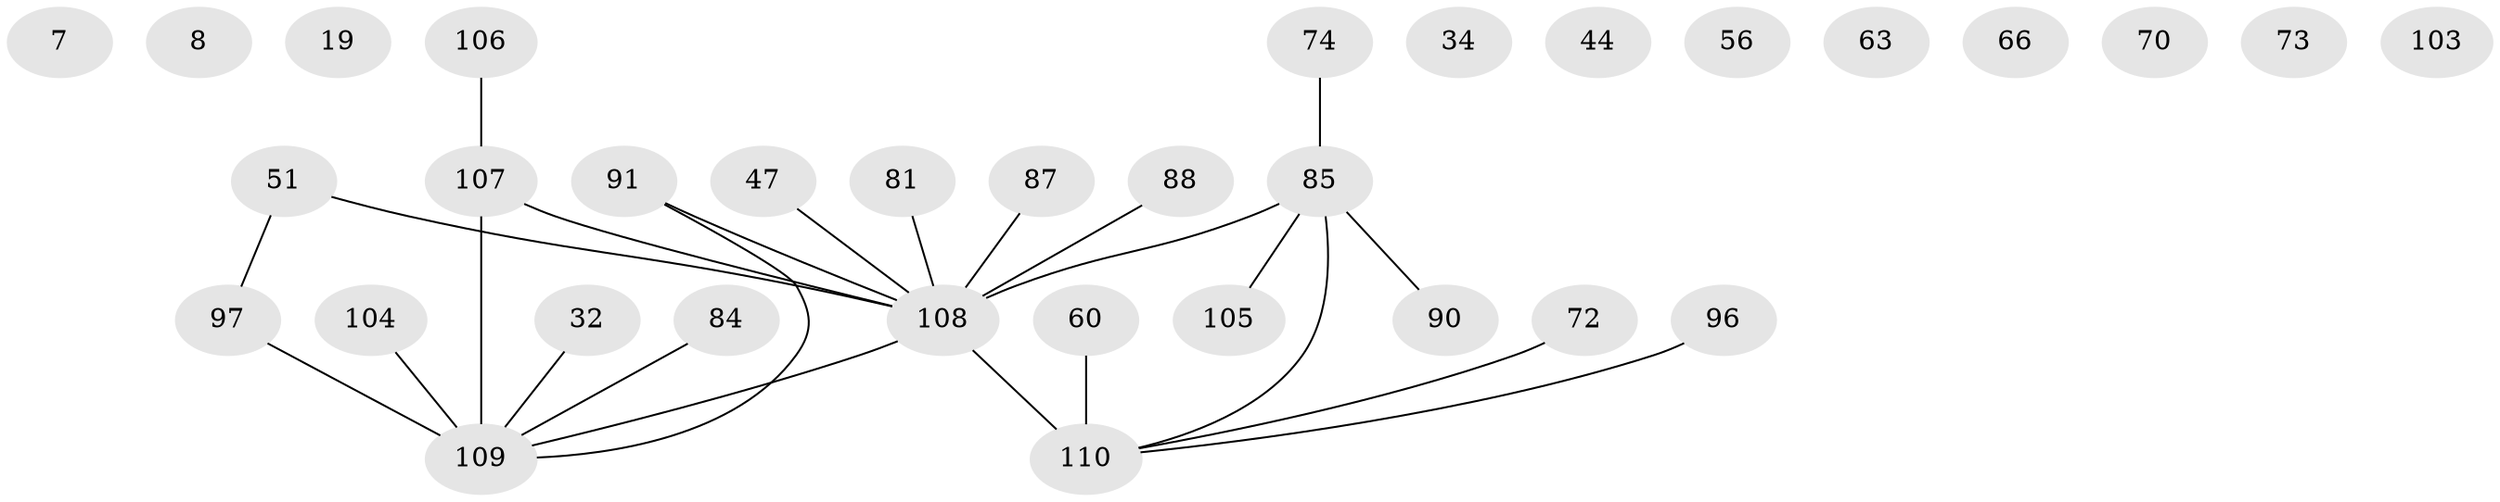 // original degree distribution, {4: 0.1, 1: 0.2727272727272727, 2: 0.2727272727272727, 3: 0.22727272727272727, 0: 0.09090909090909091, 5: 0.02727272727272727, 6: 0.00909090909090909}
// Generated by graph-tools (version 1.1) at 2025/42/03/04/25 21:42:47]
// undirected, 33 vertices, 25 edges
graph export_dot {
graph [start="1"]
  node [color=gray90,style=filled];
  7;
  8;
  19;
  32 [super="+20"];
  34;
  44;
  47;
  51 [super="+41"];
  56;
  60;
  63;
  66;
  70;
  72 [super="+17"];
  73;
  74;
  81;
  84;
  85 [super="+49+61"];
  87;
  88 [super="+29"];
  90;
  91 [super="+16+86"];
  96;
  97 [super="+13+53+77"];
  103 [super="+99"];
  104;
  105 [super="+14+54+76"];
  106;
  107 [super="+62+89"];
  108 [super="+69+94+79+100"];
  109 [super="+102"];
  110 [super="+22+95+55"];
  32 -- 109;
  47 -- 108;
  51 -- 97 [weight=2];
  51 -- 108 [weight=2];
  60 -- 110;
  72 -- 110;
  74 -- 85;
  81 -- 108;
  84 -- 109;
  85 -- 108 [weight=4];
  85 -- 90;
  85 -- 105 [weight=2];
  85 -- 110;
  87 -- 108;
  88 -- 108;
  91 -- 108 [weight=2];
  91 -- 109;
  96 -- 110;
  97 -- 109 [weight=3];
  104 -- 109;
  106 -- 107;
  107 -- 109 [weight=3];
  107 -- 108;
  108 -- 110 [weight=3];
  108 -- 109;
}
